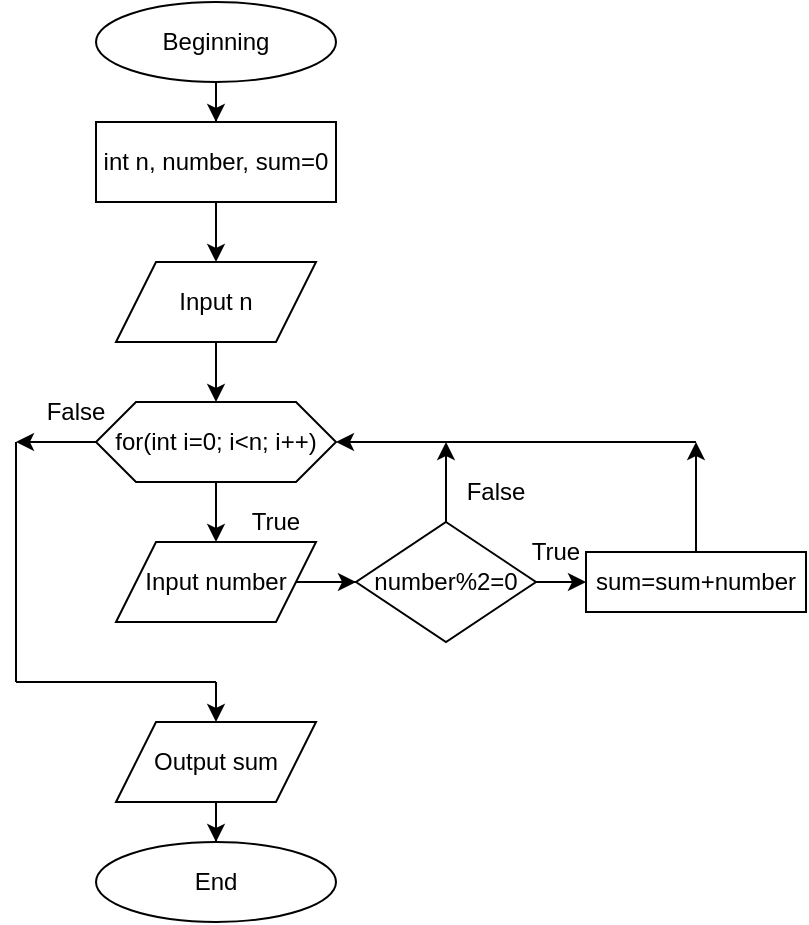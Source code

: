 <mxfile version="22.1.7" type="github">
  <diagram name="Страница — 1" id="Ipm3lWXLyAhJRRHfVkjc">
    <mxGraphModel dx="1050" dy="565" grid="1" gridSize="10" guides="1" tooltips="1" connect="1" arrows="1" fold="1" page="1" pageScale="1" pageWidth="827" pageHeight="1169" math="0" shadow="0">
      <root>
        <mxCell id="0" />
        <mxCell id="1" parent="0" />
        <mxCell id="dkb06LC9kJ7bP2gEYbqL-3" value="" style="edgeStyle=orthogonalEdgeStyle;rounded=0;orthogonalLoop=1;jettySize=auto;html=1;" edge="1" parent="1" source="dkb06LC9kJ7bP2gEYbqL-1" target="dkb06LC9kJ7bP2gEYbqL-2">
          <mxGeometry relative="1" as="geometry" />
        </mxCell>
        <mxCell id="dkb06LC9kJ7bP2gEYbqL-1" value="Beginning" style="ellipse;whiteSpace=wrap;html=1;" vertex="1" parent="1">
          <mxGeometry x="350" y="40" width="120" height="40" as="geometry" />
        </mxCell>
        <mxCell id="dkb06LC9kJ7bP2gEYbqL-5" value="" style="edgeStyle=orthogonalEdgeStyle;rounded=0;orthogonalLoop=1;jettySize=auto;html=1;" edge="1" parent="1" source="dkb06LC9kJ7bP2gEYbqL-2" target="dkb06LC9kJ7bP2gEYbqL-4">
          <mxGeometry relative="1" as="geometry" />
        </mxCell>
        <mxCell id="dkb06LC9kJ7bP2gEYbqL-2" value="int n, number, sum=0" style="rounded=0;whiteSpace=wrap;html=1;" vertex="1" parent="1">
          <mxGeometry x="350" y="100" width="120" height="40" as="geometry" />
        </mxCell>
        <mxCell id="dkb06LC9kJ7bP2gEYbqL-7" value="" style="edgeStyle=orthogonalEdgeStyle;rounded=0;orthogonalLoop=1;jettySize=auto;html=1;" edge="1" parent="1" source="dkb06LC9kJ7bP2gEYbqL-4" target="dkb06LC9kJ7bP2gEYbqL-6">
          <mxGeometry relative="1" as="geometry" />
        </mxCell>
        <mxCell id="dkb06LC9kJ7bP2gEYbqL-4" value="Input n" style="shape=parallelogram;perimeter=parallelogramPerimeter;whiteSpace=wrap;html=1;fixedSize=1;" vertex="1" parent="1">
          <mxGeometry x="360" y="170" width="100" height="40" as="geometry" />
        </mxCell>
        <mxCell id="dkb06LC9kJ7bP2gEYbqL-9" value="" style="edgeStyle=orthogonalEdgeStyle;rounded=0;orthogonalLoop=1;jettySize=auto;html=1;" edge="1" parent="1" source="dkb06LC9kJ7bP2gEYbqL-6" target="dkb06LC9kJ7bP2gEYbqL-8">
          <mxGeometry relative="1" as="geometry" />
        </mxCell>
        <mxCell id="dkb06LC9kJ7bP2gEYbqL-6" value="for(int i=0; i&amp;lt;n; i++)" style="shape=hexagon;perimeter=hexagonPerimeter2;whiteSpace=wrap;html=1;fixedSize=1;" vertex="1" parent="1">
          <mxGeometry x="350" y="240" width="120" height="40" as="geometry" />
        </mxCell>
        <mxCell id="dkb06LC9kJ7bP2gEYbqL-11" value="" style="edgeStyle=orthogonalEdgeStyle;rounded=0;orthogonalLoop=1;jettySize=auto;html=1;" edge="1" parent="1" source="dkb06LC9kJ7bP2gEYbqL-8" target="dkb06LC9kJ7bP2gEYbqL-10">
          <mxGeometry relative="1" as="geometry" />
        </mxCell>
        <mxCell id="dkb06LC9kJ7bP2gEYbqL-8" value="Input number" style="shape=parallelogram;perimeter=parallelogramPerimeter;whiteSpace=wrap;html=1;fixedSize=1;" vertex="1" parent="1">
          <mxGeometry x="360" y="310" width="100" height="40" as="geometry" />
        </mxCell>
        <mxCell id="dkb06LC9kJ7bP2gEYbqL-13" value="" style="edgeStyle=orthogonalEdgeStyle;rounded=0;orthogonalLoop=1;jettySize=auto;html=1;" edge="1" parent="1" source="dkb06LC9kJ7bP2gEYbqL-10" target="dkb06LC9kJ7bP2gEYbqL-12">
          <mxGeometry relative="1" as="geometry" />
        </mxCell>
        <mxCell id="dkb06LC9kJ7bP2gEYbqL-10" value="number%2=0" style="rhombus;whiteSpace=wrap;html=1;" vertex="1" parent="1">
          <mxGeometry x="480" y="300" width="90" height="60" as="geometry" />
        </mxCell>
        <mxCell id="dkb06LC9kJ7bP2gEYbqL-12" value="sum=sum+number" style="rounded=0;whiteSpace=wrap;html=1;" vertex="1" parent="1">
          <mxGeometry x="595" y="315" width="110" height="30" as="geometry" />
        </mxCell>
        <mxCell id="dkb06LC9kJ7bP2gEYbqL-14" value="" style="endArrow=classic;html=1;rounded=0;exitX=0.5;exitY=0;exitDx=0;exitDy=0;" edge="1" parent="1" source="dkb06LC9kJ7bP2gEYbqL-10">
          <mxGeometry width="50" height="50" relative="1" as="geometry">
            <mxPoint x="390" y="320" as="sourcePoint" />
            <mxPoint x="525" y="260" as="targetPoint" />
          </mxGeometry>
        </mxCell>
        <mxCell id="dkb06LC9kJ7bP2gEYbqL-15" value="" style="endArrow=classic;html=1;rounded=0;entryX=1;entryY=0.5;entryDx=0;entryDy=0;" edge="1" parent="1" target="dkb06LC9kJ7bP2gEYbqL-6">
          <mxGeometry width="50" height="50" relative="1" as="geometry">
            <mxPoint x="650" y="260" as="sourcePoint" />
            <mxPoint x="440" y="270" as="targetPoint" />
          </mxGeometry>
        </mxCell>
        <mxCell id="dkb06LC9kJ7bP2gEYbqL-16" value="" style="endArrow=classic;html=1;rounded=0;exitX=0.5;exitY=0;exitDx=0;exitDy=0;" edge="1" parent="1" source="dkb06LC9kJ7bP2gEYbqL-12">
          <mxGeometry width="50" height="50" relative="1" as="geometry">
            <mxPoint x="395" y="320" as="sourcePoint" />
            <mxPoint x="650" y="260" as="targetPoint" />
          </mxGeometry>
        </mxCell>
        <mxCell id="dkb06LC9kJ7bP2gEYbqL-19" value="" style="edgeStyle=orthogonalEdgeStyle;rounded=0;orthogonalLoop=1;jettySize=auto;html=1;" edge="1" parent="1" source="dkb06LC9kJ7bP2gEYbqL-17" target="dkb06LC9kJ7bP2gEYbqL-18">
          <mxGeometry relative="1" as="geometry" />
        </mxCell>
        <mxCell id="dkb06LC9kJ7bP2gEYbqL-17" value="Output sum" style="shape=parallelogram;perimeter=parallelogramPerimeter;whiteSpace=wrap;html=1;fixedSize=1;" vertex="1" parent="1">
          <mxGeometry x="360" y="400" width="100" height="40" as="geometry" />
        </mxCell>
        <mxCell id="dkb06LC9kJ7bP2gEYbqL-18" value="End" style="ellipse;whiteSpace=wrap;html=1;" vertex="1" parent="1">
          <mxGeometry x="350" y="460" width="120" height="40" as="geometry" />
        </mxCell>
        <mxCell id="dkb06LC9kJ7bP2gEYbqL-20" value="" style="endArrow=classic;html=1;rounded=0;exitX=0;exitY=0.5;exitDx=0;exitDy=0;" edge="1" parent="1" source="dkb06LC9kJ7bP2gEYbqL-6">
          <mxGeometry width="50" height="50" relative="1" as="geometry">
            <mxPoint x="390" y="260" as="sourcePoint" />
            <mxPoint x="310" y="260" as="targetPoint" />
          </mxGeometry>
        </mxCell>
        <mxCell id="dkb06LC9kJ7bP2gEYbqL-21" value="" style="endArrow=none;html=1;rounded=0;" edge="1" parent="1">
          <mxGeometry width="50" height="50" relative="1" as="geometry">
            <mxPoint x="310" y="380" as="sourcePoint" />
            <mxPoint x="310" y="260" as="targetPoint" />
          </mxGeometry>
        </mxCell>
        <mxCell id="dkb06LC9kJ7bP2gEYbqL-22" value="" style="endArrow=none;html=1;rounded=0;" edge="1" parent="1">
          <mxGeometry width="50" height="50" relative="1" as="geometry">
            <mxPoint x="310" y="380" as="sourcePoint" />
            <mxPoint x="410" y="380" as="targetPoint" />
          </mxGeometry>
        </mxCell>
        <mxCell id="dkb06LC9kJ7bP2gEYbqL-23" value="" style="endArrow=classic;html=1;rounded=0;entryX=0.5;entryY=0;entryDx=0;entryDy=0;" edge="1" parent="1" target="dkb06LC9kJ7bP2gEYbqL-17">
          <mxGeometry width="50" height="50" relative="1" as="geometry">
            <mxPoint x="410" y="380" as="sourcePoint" />
            <mxPoint x="440" y="210" as="targetPoint" />
          </mxGeometry>
        </mxCell>
        <mxCell id="dkb06LC9kJ7bP2gEYbqL-24" value="True" style="text;html=1;strokeColor=none;fillColor=none;align=center;verticalAlign=middle;whiteSpace=wrap;rounded=0;" vertex="1" parent="1">
          <mxGeometry x="410" y="285" width="60" height="30" as="geometry" />
        </mxCell>
        <mxCell id="dkb06LC9kJ7bP2gEYbqL-25" value="True" style="text;html=1;strokeColor=none;fillColor=none;align=center;verticalAlign=middle;whiteSpace=wrap;rounded=0;" vertex="1" parent="1">
          <mxGeometry x="550" y="300" width="60" height="30" as="geometry" />
        </mxCell>
        <mxCell id="dkb06LC9kJ7bP2gEYbqL-26" value="False" style="text;html=1;strokeColor=none;fillColor=none;align=center;verticalAlign=middle;whiteSpace=wrap;rounded=0;" vertex="1" parent="1">
          <mxGeometry x="310" y="230" width="60" height="30" as="geometry" />
        </mxCell>
        <mxCell id="dkb06LC9kJ7bP2gEYbqL-27" value="False" style="text;html=1;strokeColor=none;fillColor=none;align=center;verticalAlign=middle;whiteSpace=wrap;rounded=0;" vertex="1" parent="1">
          <mxGeometry x="520" y="270" width="60" height="30" as="geometry" />
        </mxCell>
      </root>
    </mxGraphModel>
  </diagram>
</mxfile>
